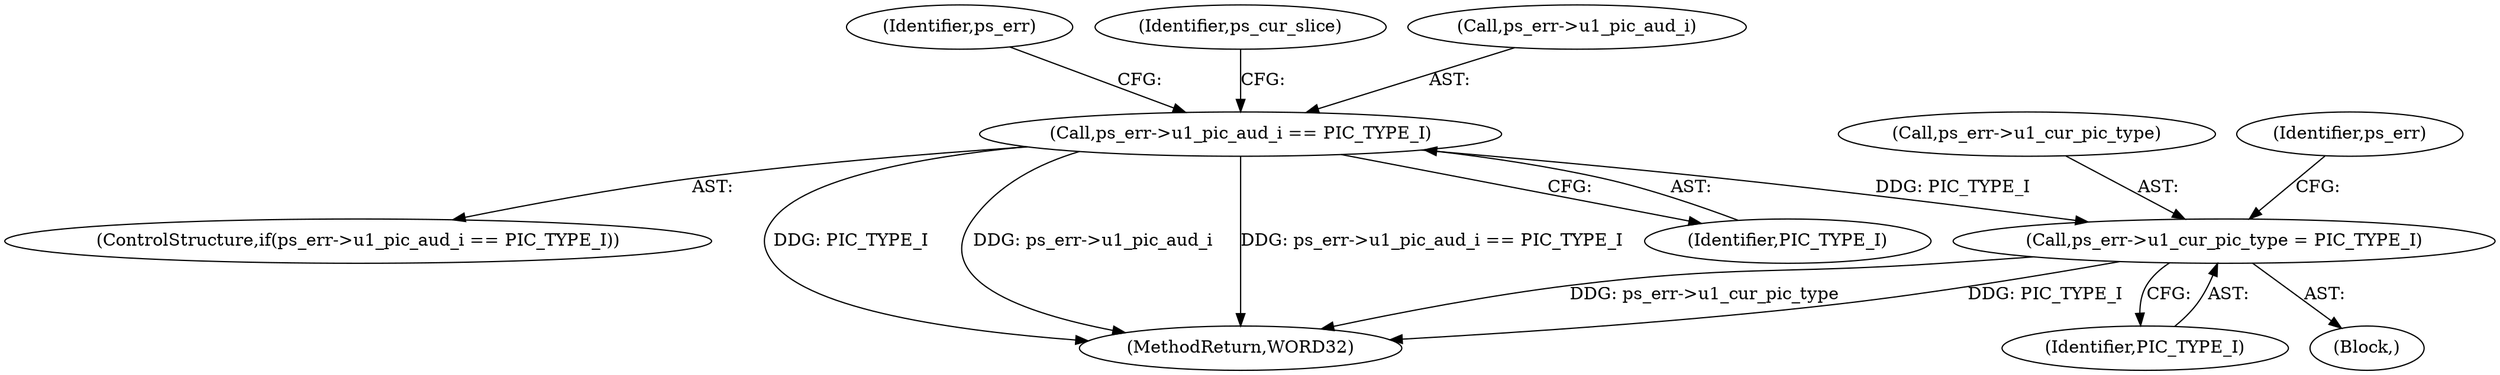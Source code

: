 digraph "0_Android_a78887bcffbc2995cf9ed72e0697acf560875e9e_3@pointer" {
"1000488" [label="(Call,ps_err->u1_cur_pic_type = PIC_TYPE_I)"];
"1000482" [label="(Call,ps_err->u1_pic_aud_i == PIC_TYPE_I)"];
"1000486" [label="(Identifier,PIC_TYPE_I)"];
"1000482" [label="(Call,ps_err->u1_pic_aud_i == PIC_TYPE_I)"];
"1000490" [label="(Identifier,ps_err)"];
"1000492" [label="(Identifier,PIC_TYPE_I)"];
"1000501" [label="(Identifier,ps_cur_slice)"];
"1000488" [label="(Call,ps_err->u1_cur_pic_type = PIC_TYPE_I)"];
"1000487" [label="(Block,)"];
"1000489" [label="(Call,ps_err->u1_cur_pic_type)"];
"1000481" [label="(ControlStructure,if(ps_err->u1_pic_aud_i == PIC_TYPE_I))"];
"1002052" [label="(MethodReturn,WORD32)"];
"1000483" [label="(Call,ps_err->u1_pic_aud_i)"];
"1000495" [label="(Identifier,ps_err)"];
"1000488" -> "1000487"  [label="AST: "];
"1000488" -> "1000492"  [label="CFG: "];
"1000489" -> "1000488"  [label="AST: "];
"1000492" -> "1000488"  [label="AST: "];
"1000495" -> "1000488"  [label="CFG: "];
"1000488" -> "1002052"  [label="DDG: ps_err->u1_cur_pic_type"];
"1000488" -> "1002052"  [label="DDG: PIC_TYPE_I"];
"1000482" -> "1000488"  [label="DDG: PIC_TYPE_I"];
"1000482" -> "1000481"  [label="AST: "];
"1000482" -> "1000486"  [label="CFG: "];
"1000483" -> "1000482"  [label="AST: "];
"1000486" -> "1000482"  [label="AST: "];
"1000490" -> "1000482"  [label="CFG: "];
"1000501" -> "1000482"  [label="CFG: "];
"1000482" -> "1002052"  [label="DDG: PIC_TYPE_I"];
"1000482" -> "1002052"  [label="DDG: ps_err->u1_pic_aud_i"];
"1000482" -> "1002052"  [label="DDG: ps_err->u1_pic_aud_i == PIC_TYPE_I"];
}
